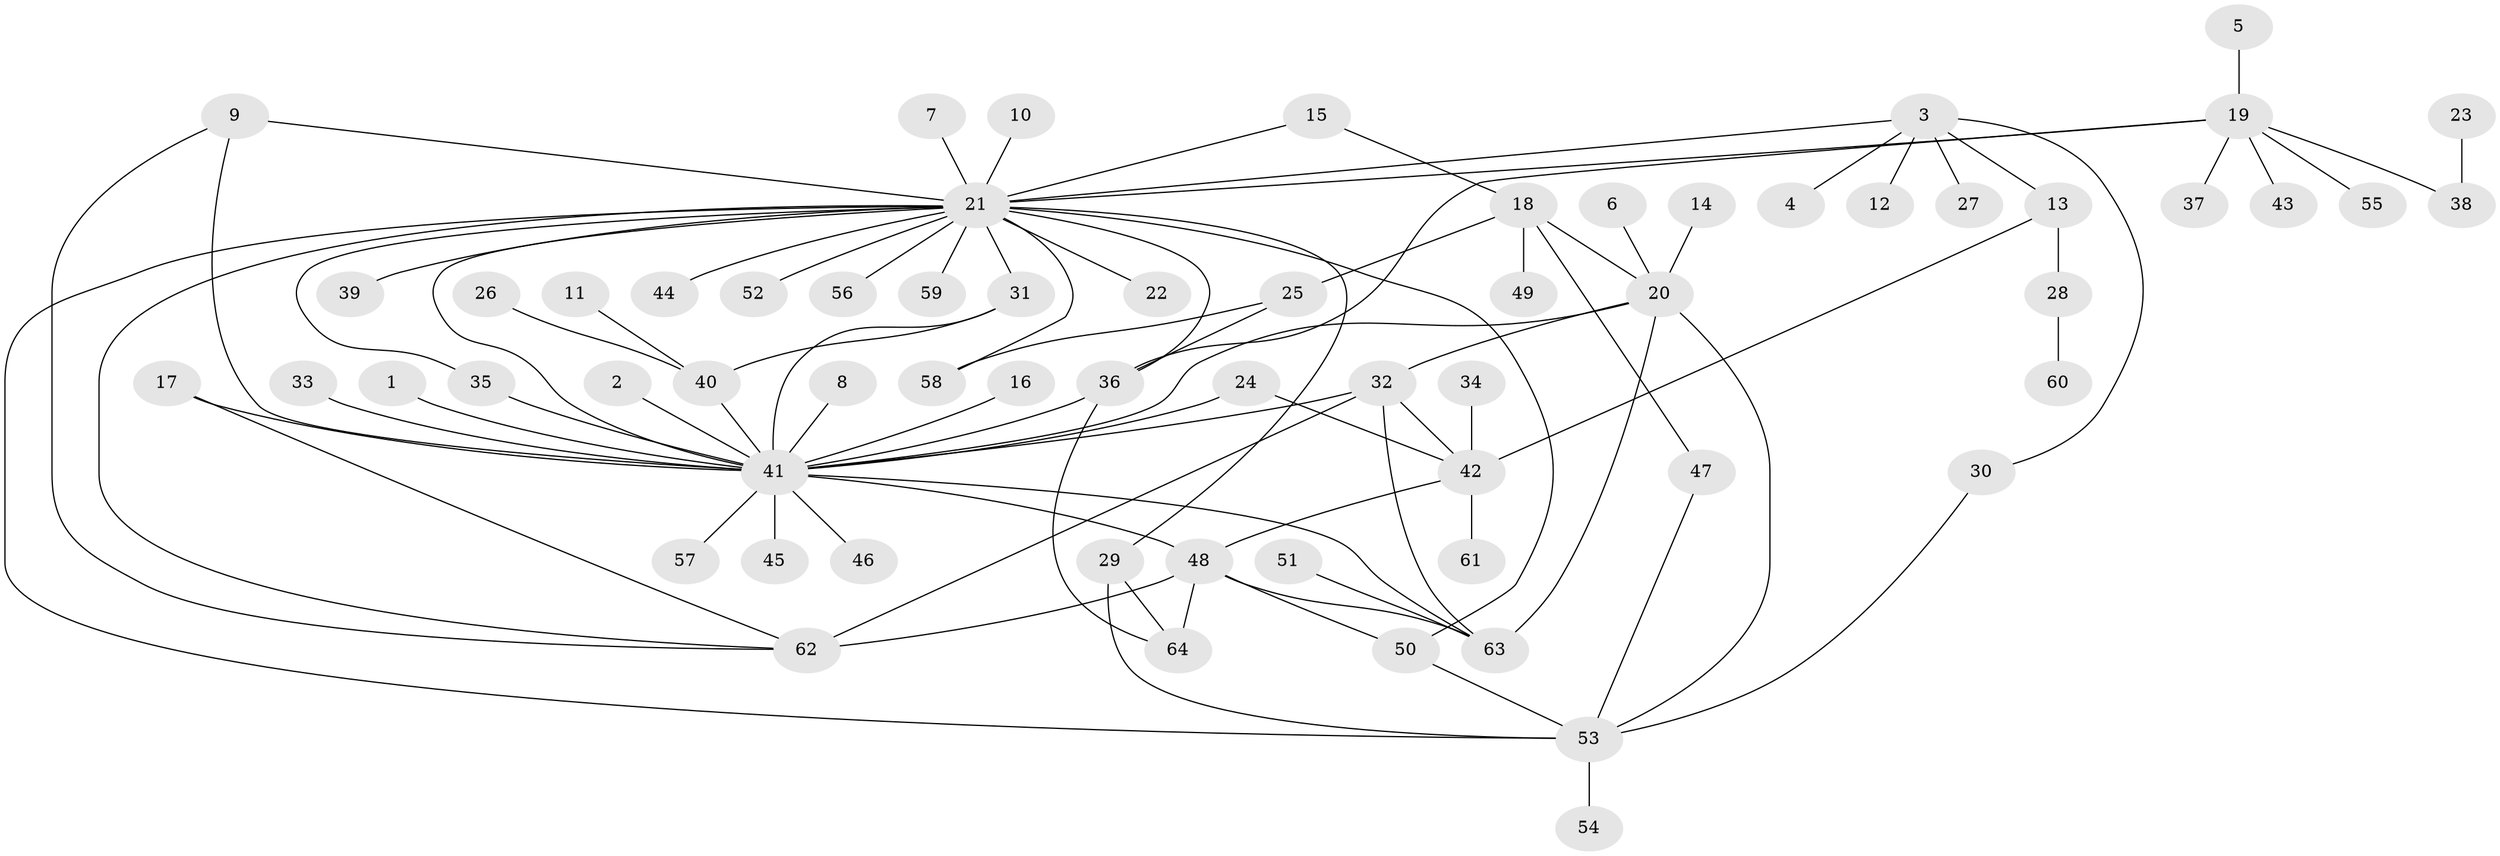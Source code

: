// original degree distribution, {7: 0.02857142857142857, 26: 0.009523809523809525, 23: 0.009523809523809525, 1: 0.5428571428571428, 9: 0.01904761904761905, 4: 0.06666666666666667, 3: 0.11428571428571428, 10: 0.009523809523809525, 2: 0.1619047619047619, 5: 0.009523809523809525, 8: 0.009523809523809525, 6: 0.01904761904761905}
// Generated by graph-tools (version 1.1) at 2025/36/03/04/25 23:36:44]
// undirected, 64 vertices, 91 edges
graph export_dot {
  node [color=gray90,style=filled];
  1;
  2;
  3;
  4;
  5;
  6;
  7;
  8;
  9;
  10;
  11;
  12;
  13;
  14;
  15;
  16;
  17;
  18;
  19;
  20;
  21;
  22;
  23;
  24;
  25;
  26;
  27;
  28;
  29;
  30;
  31;
  32;
  33;
  34;
  35;
  36;
  37;
  38;
  39;
  40;
  41;
  42;
  43;
  44;
  45;
  46;
  47;
  48;
  49;
  50;
  51;
  52;
  53;
  54;
  55;
  56;
  57;
  58;
  59;
  60;
  61;
  62;
  63;
  64;
  1 -- 41 [weight=1.0];
  2 -- 41 [weight=1.0];
  3 -- 4 [weight=1.0];
  3 -- 12 [weight=1.0];
  3 -- 13 [weight=1.0];
  3 -- 21 [weight=1.0];
  3 -- 27 [weight=1.0];
  3 -- 30 [weight=1.0];
  5 -- 19 [weight=1.0];
  6 -- 20 [weight=1.0];
  7 -- 21 [weight=1.0];
  8 -- 41 [weight=1.0];
  9 -- 21 [weight=1.0];
  9 -- 41 [weight=1.0];
  9 -- 62 [weight=1.0];
  10 -- 21 [weight=1.0];
  11 -- 40 [weight=1.0];
  13 -- 28 [weight=1.0];
  13 -- 42 [weight=1.0];
  14 -- 20 [weight=1.0];
  15 -- 18 [weight=1.0];
  15 -- 21 [weight=1.0];
  16 -- 41 [weight=1.0];
  17 -- 41 [weight=1.0];
  17 -- 62 [weight=1.0];
  18 -- 20 [weight=1.0];
  18 -- 25 [weight=1.0];
  18 -- 47 [weight=1.0];
  18 -- 49 [weight=1.0];
  19 -- 21 [weight=1.0];
  19 -- 36 [weight=1.0];
  19 -- 37 [weight=1.0];
  19 -- 38 [weight=1.0];
  19 -- 43 [weight=1.0];
  19 -- 55 [weight=1.0];
  20 -- 32 [weight=1.0];
  20 -- 41 [weight=1.0];
  20 -- 53 [weight=1.0];
  20 -- 63 [weight=2.0];
  21 -- 22 [weight=1.0];
  21 -- 29 [weight=1.0];
  21 -- 31 [weight=1.0];
  21 -- 35 [weight=1.0];
  21 -- 36 [weight=1.0];
  21 -- 39 [weight=1.0];
  21 -- 41 [weight=1.0];
  21 -- 44 [weight=1.0];
  21 -- 50 [weight=2.0];
  21 -- 52 [weight=1.0];
  21 -- 53 [weight=1.0];
  21 -- 56 [weight=1.0];
  21 -- 58 [weight=1.0];
  21 -- 59 [weight=1.0];
  21 -- 62 [weight=1.0];
  23 -- 38 [weight=1.0];
  24 -- 41 [weight=1.0];
  24 -- 42 [weight=1.0];
  25 -- 36 [weight=1.0];
  25 -- 58 [weight=1.0];
  26 -- 40 [weight=1.0];
  28 -- 60 [weight=1.0];
  29 -- 53 [weight=1.0];
  29 -- 64 [weight=1.0];
  30 -- 53 [weight=1.0];
  31 -- 40 [weight=1.0];
  31 -- 41 [weight=1.0];
  32 -- 41 [weight=1.0];
  32 -- 42 [weight=1.0];
  32 -- 62 [weight=2.0];
  32 -- 63 [weight=1.0];
  33 -- 41 [weight=1.0];
  34 -- 42 [weight=1.0];
  35 -- 41 [weight=1.0];
  36 -- 41 [weight=1.0];
  36 -- 64 [weight=1.0];
  40 -- 41 [weight=1.0];
  41 -- 45 [weight=1.0];
  41 -- 46 [weight=1.0];
  41 -- 48 [weight=1.0];
  41 -- 57 [weight=1.0];
  41 -- 63 [weight=1.0];
  42 -- 48 [weight=1.0];
  42 -- 61 [weight=1.0];
  47 -- 53 [weight=1.0];
  48 -- 50 [weight=1.0];
  48 -- 62 [weight=1.0];
  48 -- 63 [weight=1.0];
  48 -- 64 [weight=1.0];
  50 -- 53 [weight=1.0];
  51 -- 63 [weight=1.0];
  53 -- 54 [weight=1.0];
}
